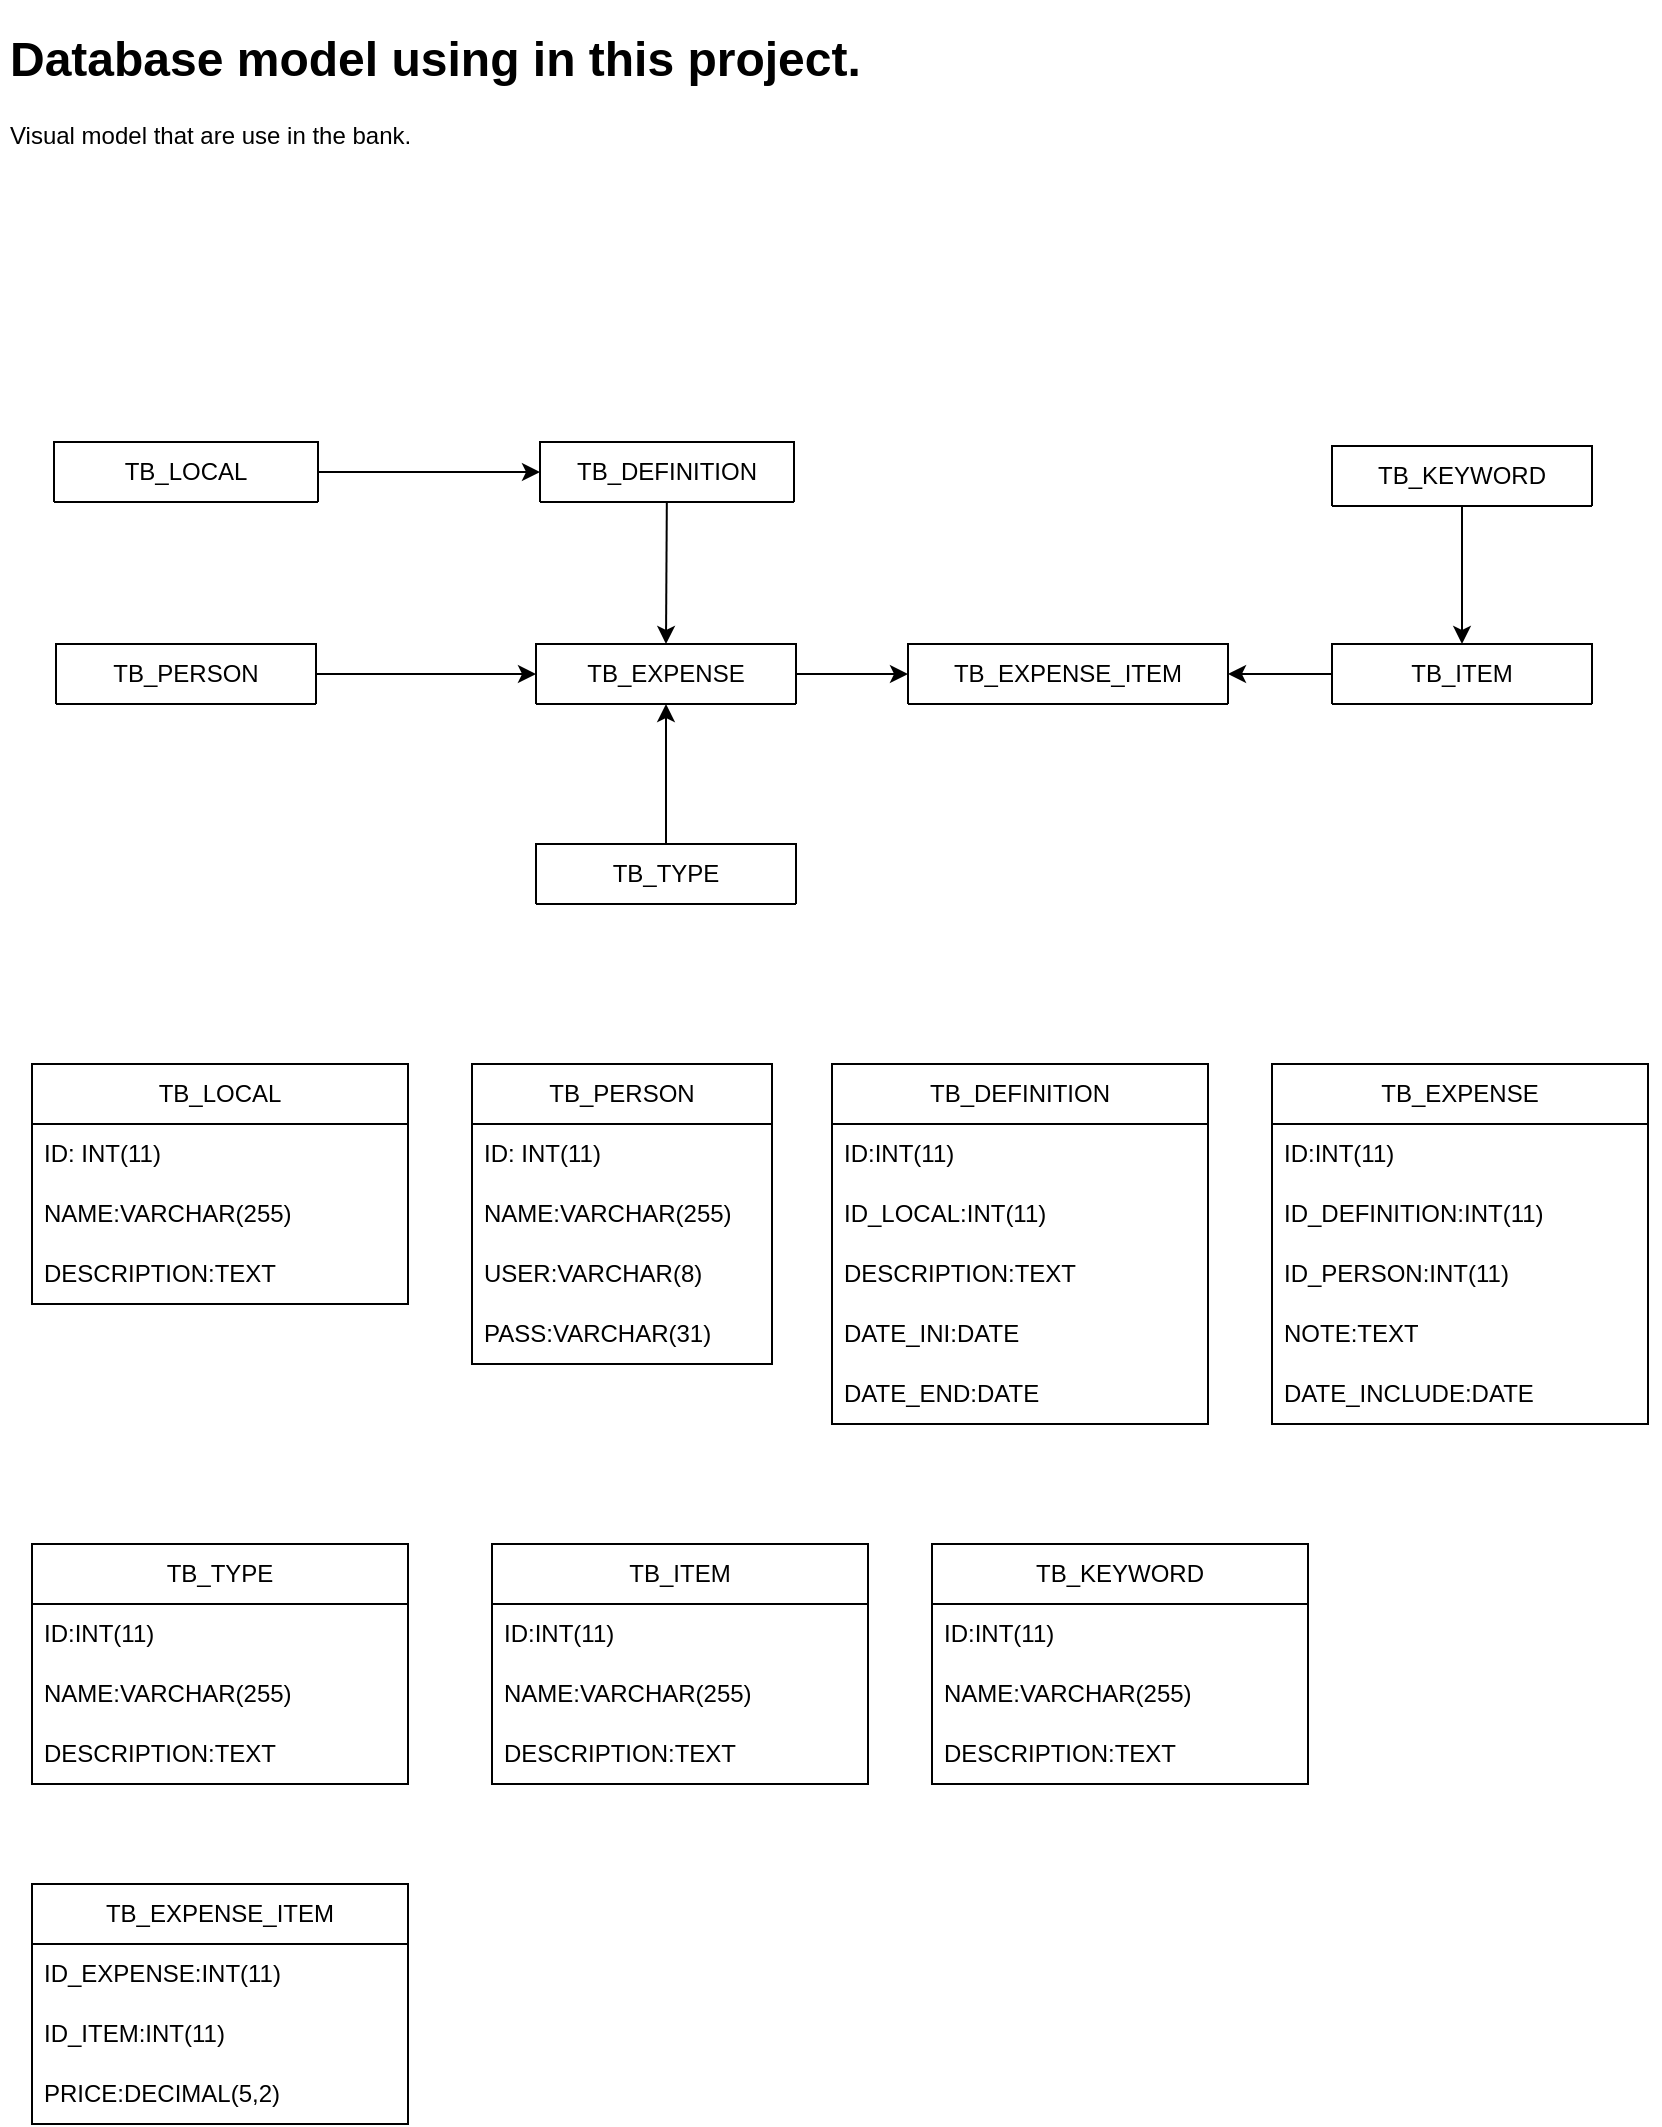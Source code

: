 <mxfile>
    <diagram name="Page-1" id="-mdfCCarGfJarrACI-WE">
        <mxGraphModel dx="1072" dy="456" grid="1" gridSize="10" guides="1" tooltips="1" connect="1" arrows="1" fold="1" page="1" pageScale="1" pageWidth="850" pageHeight="1100" math="0" shadow="0">
            <root>
                <mxCell id="0"/>
                <mxCell id="1" parent="0"/>
                <mxCell id="212D3otzy2RmVLP-Crpa-23" style="edgeStyle=orthogonalEdgeStyle;rounded=0;orthogonalLoop=1;jettySize=auto;html=1;" parent="1" source="212D3otzy2RmVLP-Crpa-1" target="212D3otzy2RmVLP-Crpa-17" edge="1">
                    <mxGeometry relative="1" as="geometry"/>
                </mxCell>
                <mxCell id="212D3otzy2RmVLP-Crpa-1" value="TB_PERSON" style="swimlane;fontStyle=0;childLayout=stackLayout;horizontal=1;startSize=30;horizontalStack=0;resizeParent=1;resizeParentMax=0;resizeLast=0;collapsible=1;marginBottom=0;whiteSpace=wrap;html=1;" parent="1" vertex="1" collapsed="1">
                    <mxGeometry x="38" y="322" width="130" height="30" as="geometry">
                        <mxRectangle x="40" y="240" width="140" height="60" as="alternateBounds"/>
                    </mxGeometry>
                </mxCell>
                <mxCell id="212D3otzy2RmVLP-Crpa-48" style="edgeStyle=orthogonalEdgeStyle;rounded=0;orthogonalLoop=1;jettySize=auto;html=1;" parent="1" source="212D3otzy2RmVLP-Crpa-7" target="212D3otzy2RmVLP-Crpa-46" edge="1">
                    <mxGeometry relative="1" as="geometry"/>
                </mxCell>
                <mxCell id="212D3otzy2RmVLP-Crpa-7" value="TB_ITEM" style="swimlane;fontStyle=0;childLayout=stackLayout;horizontal=1;startSize=30;horizontalStack=0;resizeParent=1;resizeParentMax=0;resizeLast=0;collapsible=1;marginBottom=0;whiteSpace=wrap;html=1;" parent="1" vertex="1" collapsed="1">
                    <mxGeometry x="676" y="322" width="130" height="30" as="geometry">
                        <mxRectangle x="510" y="240" width="140" height="60" as="alternateBounds"/>
                    </mxGeometry>
                </mxCell>
                <mxCell id="78" style="edgeStyle=none;html=1;" parent="1" source="212D3otzy2RmVLP-Crpa-12" target="212D3otzy2RmVLP-Crpa-17" edge="1">
                    <mxGeometry relative="1" as="geometry"/>
                </mxCell>
                <mxCell id="212D3otzy2RmVLP-Crpa-12" value="TB_TYPE" style="swimlane;fontStyle=0;childLayout=stackLayout;horizontal=1;startSize=30;horizontalStack=0;resizeParent=1;resizeParentMax=0;resizeLast=0;collapsible=1;marginBottom=0;whiteSpace=wrap;html=1;" parent="1" vertex="1" collapsed="1">
                    <mxGeometry x="278" y="422" width="130" height="30" as="geometry">
                        <mxRectangle x="280" y="90" width="140" height="60" as="alternateBounds"/>
                    </mxGeometry>
                </mxCell>
                <mxCell id="212D3otzy2RmVLP-Crpa-47" style="edgeStyle=orthogonalEdgeStyle;rounded=0;orthogonalLoop=1;jettySize=auto;html=1;" parent="1" source="212D3otzy2RmVLP-Crpa-17" target="212D3otzy2RmVLP-Crpa-46" edge="1">
                    <mxGeometry relative="1" as="geometry"/>
                </mxCell>
                <mxCell id="212D3otzy2RmVLP-Crpa-17" value="TB_EXPENSE" style="swimlane;fontStyle=0;childLayout=stackLayout;horizontal=1;startSize=30;horizontalStack=0;resizeParent=1;resizeParentMax=0;resizeLast=0;collapsible=1;marginBottom=0;whiteSpace=wrap;html=1;" parent="1" vertex="1" collapsed="1">
                    <mxGeometry x="278" y="322" width="130" height="30" as="geometry">
                        <mxRectangle x="280" y="240" width="140" height="60" as="alternateBounds"/>
                    </mxGeometry>
                </mxCell>
                <mxCell id="212D3otzy2RmVLP-Crpa-22" style="edgeStyle=orthogonalEdgeStyle;rounded=0;orthogonalLoop=1;jettySize=auto;html=1;exitX=0.5;exitY=1;exitDx=0;exitDy=0;" parent="1" source="212D3otzy2RmVLP-Crpa-17" target="212D3otzy2RmVLP-Crpa-17" edge="1">
                    <mxGeometry relative="1" as="geometry"/>
                </mxCell>
                <mxCell id="212D3otzy2RmVLP-Crpa-30" style="edgeStyle=orthogonalEdgeStyle;rounded=0;orthogonalLoop=1;jettySize=auto;html=1;" parent="1" source="212D3otzy2RmVLP-Crpa-29" target="212D3otzy2RmVLP-Crpa-7" edge="1">
                    <mxGeometry relative="1" as="geometry"/>
                </mxCell>
                <mxCell id="212D3otzy2RmVLP-Crpa-29" value="TB_KEYWORD" style="swimlane;fontStyle=0;childLayout=stackLayout;horizontal=1;startSize=30;horizontalStack=0;resizeParent=1;resizeParentMax=0;resizeLast=0;collapsible=1;marginBottom=0;whiteSpace=wrap;html=1;" parent="1" vertex="1" collapsed="1">
                    <mxGeometry x="676" y="223" width="130" height="30" as="geometry">
                        <mxRectangle x="510" y="240" width="140" height="60" as="alternateBounds"/>
                    </mxGeometry>
                </mxCell>
                <mxCell id="49" value="" style="edgeStyle=none;html=1;" parent="1" source="212D3otzy2RmVLP-Crpa-33" target="45" edge="1">
                    <mxGeometry relative="1" as="geometry"/>
                </mxCell>
                <mxCell id="212D3otzy2RmVLP-Crpa-33" value="TB_LOCAL" style="swimlane;fontStyle=0;childLayout=stackLayout;horizontal=1;startSize=30;horizontalStack=0;resizeParent=1;resizeParentMax=0;resizeLast=0;collapsible=1;marginBottom=0;whiteSpace=wrap;html=1;" parent="1" vertex="1" collapsed="1">
                    <mxGeometry x="37" y="221" width="132" height="30" as="geometry">
                        <mxRectangle x="-30" y="50" width="140" height="120" as="alternateBounds"/>
                    </mxGeometry>
                </mxCell>
                <mxCell id="212D3otzy2RmVLP-Crpa-34" value="Item 1" style="text;strokeColor=none;fillColor=none;align=left;verticalAlign=middle;spacingLeft=4;spacingRight=4;overflow=hidden;points=[[0,0.5],[1,0.5]];portConstraint=eastwest;rotatable=0;whiteSpace=wrap;html=1;" parent="212D3otzy2RmVLP-Crpa-33" vertex="1">
                    <mxGeometry y="30" width="140" height="30" as="geometry"/>
                </mxCell>
                <mxCell id="212D3otzy2RmVLP-Crpa-35" value="Item 2" style="text;strokeColor=none;fillColor=none;align=left;verticalAlign=middle;spacingLeft=4;spacingRight=4;overflow=hidden;points=[[0,0.5],[1,0.5]];portConstraint=eastwest;rotatable=0;whiteSpace=wrap;html=1;" parent="212D3otzy2RmVLP-Crpa-33" vertex="1">
                    <mxGeometry y="60" width="140" height="30" as="geometry"/>
                </mxCell>
                <mxCell id="212D3otzy2RmVLP-Crpa-36" value="Item 3" style="text;strokeColor=none;fillColor=none;align=left;verticalAlign=middle;spacingLeft=4;spacingRight=4;overflow=hidden;points=[[0,0.5],[1,0.5]];portConstraint=eastwest;rotatable=0;whiteSpace=wrap;html=1;" parent="212D3otzy2RmVLP-Crpa-33" vertex="1">
                    <mxGeometry y="90" width="140" height="30" as="geometry"/>
                </mxCell>
                <mxCell id="212D3otzy2RmVLP-Crpa-46" value="TB_EXPENSE_ITEM" style="swimlane;fontStyle=0;childLayout=stackLayout;horizontal=1;startSize=30;horizontalStack=0;resizeParent=1;resizeParentMax=0;resizeLast=0;collapsible=1;marginBottom=0;whiteSpace=wrap;html=1;" parent="1" vertex="1" collapsed="1">
                    <mxGeometry x="464" y="322" width="160" height="30" as="geometry">
                        <mxRectangle x="510" y="240" width="140" height="60" as="alternateBounds"/>
                    </mxGeometry>
                </mxCell>
                <mxCell id="34" value="TB_LOCAL" style="swimlane;fontStyle=0;childLayout=stackLayout;horizontal=1;startSize=30;horizontalStack=0;resizeParent=1;resizeParentMax=0;resizeLast=0;collapsible=1;marginBottom=0;whiteSpace=wrap;html=1;" parent="1" vertex="1">
                    <mxGeometry x="26" y="532" width="188" height="120" as="geometry"/>
                </mxCell>
                <mxCell id="35" value="ID: INT(11)" style="text;strokeColor=none;fillColor=none;align=left;verticalAlign=middle;spacingLeft=4;spacingRight=4;overflow=hidden;points=[[0,0.5],[1,0.5]];portConstraint=eastwest;rotatable=0;whiteSpace=wrap;html=1;" parent="34" vertex="1">
                    <mxGeometry y="30" width="188" height="30" as="geometry"/>
                </mxCell>
                <mxCell id="36" value="NAME:VARCHAR(255)" style="text;strokeColor=none;fillColor=none;align=left;verticalAlign=middle;spacingLeft=4;spacingRight=4;overflow=hidden;points=[[0,0.5],[1,0.5]];portConstraint=eastwest;rotatable=0;whiteSpace=wrap;html=1;" parent="34" vertex="1">
                    <mxGeometry y="60" width="188" height="30" as="geometry"/>
                </mxCell>
                <mxCell id="37" value="DESCRIPTION:TEXT" style="text;strokeColor=none;fillColor=none;align=left;verticalAlign=middle;spacingLeft=4;spacingRight=4;overflow=hidden;points=[[0,0.5],[1,0.5]];portConstraint=eastwest;rotatable=0;whiteSpace=wrap;html=1;" parent="34" vertex="1">
                    <mxGeometry y="90" width="188" height="30" as="geometry"/>
                </mxCell>
                <mxCell id="50" style="edgeStyle=none;html=1;entryX=0.5;entryY=0;entryDx=0;entryDy=0;" parent="1" source="45" target="212D3otzy2RmVLP-Crpa-17" edge="1">
                    <mxGeometry relative="1" as="geometry"/>
                </mxCell>
                <mxCell id="45" value="TB_DEFINITION" style="swimlane;fontStyle=0;childLayout=stackLayout;horizontal=1;startSize=30;horizontalStack=0;resizeParent=1;resizeParentMax=0;resizeLast=0;collapsible=1;marginBottom=0;whiteSpace=wrap;html=1;" parent="1" vertex="1" collapsed="1">
                    <mxGeometry x="280" y="221" width="127" height="30" as="geometry">
                        <mxRectangle x="-30" y="50" width="140" height="120" as="alternateBounds"/>
                    </mxGeometry>
                </mxCell>
                <mxCell id="46" value="Item 1" style="text;strokeColor=none;fillColor=none;align=left;verticalAlign=middle;spacingLeft=4;spacingRight=4;overflow=hidden;points=[[0,0.5],[1,0.5]];portConstraint=eastwest;rotatable=0;whiteSpace=wrap;html=1;" parent="45" vertex="1">
                    <mxGeometry y="30" width="140" height="30" as="geometry"/>
                </mxCell>
                <mxCell id="47" value="Item 2" style="text;strokeColor=none;fillColor=none;align=left;verticalAlign=middle;spacingLeft=4;spacingRight=4;overflow=hidden;points=[[0,0.5],[1,0.5]];portConstraint=eastwest;rotatable=0;whiteSpace=wrap;html=1;" parent="45" vertex="1">
                    <mxGeometry y="60" width="140" height="30" as="geometry"/>
                </mxCell>
                <mxCell id="48" value="Item 3" style="text;strokeColor=none;fillColor=none;align=left;verticalAlign=middle;spacingLeft=4;spacingRight=4;overflow=hidden;points=[[0,0.5],[1,0.5]];portConstraint=eastwest;rotatable=0;whiteSpace=wrap;html=1;" parent="45" vertex="1">
                    <mxGeometry y="90" width="140" height="30" as="geometry"/>
                </mxCell>
                <mxCell id="55" value="TB_PERSON" style="swimlane;fontStyle=0;childLayout=stackLayout;horizontal=1;startSize=30;horizontalStack=0;resizeParent=1;resizeParentMax=0;resizeLast=0;collapsible=1;marginBottom=0;whiteSpace=wrap;html=1;" parent="1" vertex="1">
                    <mxGeometry x="246" y="532" width="150" height="150" as="geometry"/>
                </mxCell>
                <mxCell id="56" value="ID: INT(11)" style="text;strokeColor=none;fillColor=none;align=left;verticalAlign=middle;spacingLeft=4;spacingRight=4;overflow=hidden;points=[[0,0.5],[1,0.5]];portConstraint=eastwest;rotatable=0;whiteSpace=wrap;html=1;" parent="55" vertex="1">
                    <mxGeometry y="30" width="150" height="30" as="geometry"/>
                </mxCell>
                <mxCell id="57" value="NAME:VARCHAR(255)" style="text;strokeColor=none;fillColor=none;align=left;verticalAlign=middle;spacingLeft=4;spacingRight=4;overflow=hidden;points=[[0,0.5],[1,0.5]];portConstraint=eastwest;rotatable=0;whiteSpace=wrap;html=1;" parent="55" vertex="1">
                    <mxGeometry y="60" width="150" height="30" as="geometry"/>
                </mxCell>
                <mxCell id="59" value="USER:VARCHAR(8)" style="text;strokeColor=none;fillColor=none;align=left;verticalAlign=middle;spacingLeft=4;spacingRight=4;overflow=hidden;points=[[0,0.5],[1,0.5]];portConstraint=eastwest;rotatable=0;whiteSpace=wrap;html=1;" parent="55" vertex="1">
                    <mxGeometry y="90" width="150" height="30" as="geometry"/>
                </mxCell>
                <mxCell id="58" value="PASS:VARCHAR(31)" style="text;strokeColor=none;fillColor=none;align=left;verticalAlign=middle;spacingLeft=4;spacingRight=4;overflow=hidden;points=[[0,0.5],[1,0.5]];portConstraint=eastwest;rotatable=0;whiteSpace=wrap;html=1;" parent="55" vertex="1">
                    <mxGeometry y="120" width="150" height="30" as="geometry"/>
                </mxCell>
                <mxCell id="60" value="TB_DEFINITION" style="swimlane;fontStyle=0;childLayout=stackLayout;horizontal=1;startSize=30;horizontalStack=0;resizeParent=1;resizeParentMax=0;resizeLast=0;collapsible=1;marginBottom=0;whiteSpace=wrap;html=1;" parent="1" vertex="1">
                    <mxGeometry x="426" y="532" width="188" height="180" as="geometry"/>
                </mxCell>
                <mxCell id="61" value="ID:INT(11)" style="text;strokeColor=none;fillColor=none;align=left;verticalAlign=middle;spacingLeft=4;spacingRight=4;overflow=hidden;points=[[0,0.5],[1,0.5]];portConstraint=eastwest;rotatable=0;whiteSpace=wrap;html=1;" parent="60" vertex="1">
                    <mxGeometry y="30" width="188" height="30" as="geometry"/>
                </mxCell>
                <mxCell id="70" value="ID_LOCAL:INT(11)" style="text;strokeColor=none;fillColor=none;align=left;verticalAlign=middle;spacingLeft=4;spacingRight=4;overflow=hidden;points=[[0,0.5],[1,0.5]];portConstraint=eastwest;rotatable=0;whiteSpace=wrap;html=1;" parent="60" vertex="1">
                    <mxGeometry y="60" width="188" height="30" as="geometry"/>
                </mxCell>
                <mxCell id="62" value="DESCRIPTION:TEXT" style="text;strokeColor=none;fillColor=none;align=left;verticalAlign=middle;spacingLeft=4;spacingRight=4;overflow=hidden;points=[[0,0.5],[1,0.5]];portConstraint=eastwest;rotatable=0;whiteSpace=wrap;html=1;" parent="60" vertex="1">
                    <mxGeometry y="90" width="188" height="30" as="geometry"/>
                </mxCell>
                <mxCell id="63" value="DATE_INI:DATE" style="text;strokeColor=none;fillColor=none;align=left;verticalAlign=middle;spacingLeft=4;spacingRight=4;overflow=hidden;points=[[0,0.5],[1,0.5]];portConstraint=eastwest;rotatable=0;whiteSpace=wrap;html=1;" parent="60" vertex="1">
                    <mxGeometry y="120" width="188" height="30" as="geometry"/>
                </mxCell>
                <mxCell id="64" value="DATE_END:DATE" style="text;strokeColor=none;fillColor=none;align=left;verticalAlign=middle;spacingLeft=4;spacingRight=4;overflow=hidden;points=[[0,0.5],[1,0.5]];portConstraint=eastwest;rotatable=0;whiteSpace=wrap;html=1;" parent="60" vertex="1">
                    <mxGeometry y="150" width="188" height="30" as="geometry"/>
                </mxCell>
                <mxCell id="65" value="TB_EXPENSE" style="swimlane;fontStyle=0;childLayout=stackLayout;horizontal=1;startSize=30;horizontalStack=0;resizeParent=1;resizeParentMax=0;resizeLast=0;collapsible=1;marginBottom=0;whiteSpace=wrap;html=1;" parent="1" vertex="1">
                    <mxGeometry x="646" y="532" width="188" height="180" as="geometry"/>
                </mxCell>
                <mxCell id="93" value="ID:INT(11)" style="text;strokeColor=none;fillColor=none;align=left;verticalAlign=middle;spacingLeft=4;spacingRight=4;overflow=hidden;points=[[0,0.5],[1,0.5]];portConstraint=eastwest;rotatable=0;whiteSpace=wrap;html=1;" vertex="1" parent="65">
                    <mxGeometry y="30" width="188" height="30" as="geometry"/>
                </mxCell>
                <mxCell id="66" value="ID_DEFINITION:INT(11)" style="text;strokeColor=none;fillColor=none;align=left;verticalAlign=middle;spacingLeft=4;spacingRight=4;overflow=hidden;points=[[0,0.5],[1,0.5]];portConstraint=eastwest;rotatable=0;whiteSpace=wrap;html=1;" parent="65" vertex="1">
                    <mxGeometry y="60" width="188" height="30" as="geometry"/>
                </mxCell>
                <mxCell id="67" value="ID_PERSON:INT(11)" style="text;strokeColor=none;fillColor=none;align=left;verticalAlign=middle;spacingLeft=4;spacingRight=4;overflow=hidden;points=[[0,0.5],[1,0.5]];portConstraint=eastwest;rotatable=0;whiteSpace=wrap;html=1;" parent="65" vertex="1">
                    <mxGeometry y="90" width="188" height="30" as="geometry"/>
                </mxCell>
                <mxCell id="91" value="NOTE:TEXT" style="text;strokeColor=none;fillColor=none;align=left;verticalAlign=middle;spacingLeft=4;spacingRight=4;overflow=hidden;points=[[0,0.5],[1,0.5]];portConstraint=eastwest;rotatable=0;whiteSpace=wrap;html=1;" parent="65" vertex="1">
                    <mxGeometry y="120" width="188" height="30" as="geometry"/>
                </mxCell>
                <mxCell id="68" value="DATE_INCLUDE:DATE" style="text;strokeColor=none;fillColor=none;align=left;verticalAlign=middle;spacingLeft=4;spacingRight=4;overflow=hidden;points=[[0,0.5],[1,0.5]];portConstraint=eastwest;rotatable=0;whiteSpace=wrap;html=1;" parent="65" vertex="1">
                    <mxGeometry y="150" width="188" height="30" as="geometry"/>
                </mxCell>
                <mxCell id="71" value="TB_TYPE" style="swimlane;fontStyle=0;childLayout=stackLayout;horizontal=1;startSize=30;horizontalStack=0;resizeParent=1;resizeParentMax=0;resizeLast=0;collapsible=1;marginBottom=0;whiteSpace=wrap;html=1;" parent="1" vertex="1">
                    <mxGeometry x="26" y="772" width="188" height="120" as="geometry"/>
                </mxCell>
                <mxCell id="76" value="ID:INT(11)" style="text;strokeColor=none;fillColor=none;align=left;verticalAlign=middle;spacingLeft=4;spacingRight=4;overflow=hidden;points=[[0,0.5],[1,0.5]];portConstraint=eastwest;rotatable=0;whiteSpace=wrap;html=1;" parent="71" vertex="1">
                    <mxGeometry y="30" width="188" height="30" as="geometry"/>
                </mxCell>
                <mxCell id="77" value="NAME:VARCHAR(255)" style="text;strokeColor=none;fillColor=none;align=left;verticalAlign=middle;spacingLeft=4;spacingRight=4;overflow=hidden;points=[[0,0.5],[1,0.5]];portConstraint=eastwest;rotatable=0;whiteSpace=wrap;html=1;" parent="71" vertex="1">
                    <mxGeometry y="60" width="188" height="30" as="geometry"/>
                </mxCell>
                <mxCell id="73" value="DESCRIPTION:TEXT" style="text;strokeColor=none;fillColor=none;align=left;verticalAlign=middle;spacingLeft=4;spacingRight=4;overflow=hidden;points=[[0,0.5],[1,0.5]];portConstraint=eastwest;rotatable=0;whiteSpace=wrap;html=1;" parent="71" vertex="1">
                    <mxGeometry y="90" width="188" height="30" as="geometry"/>
                </mxCell>
                <mxCell id="79" value="TB_ITEM" style="swimlane;fontStyle=0;childLayout=stackLayout;horizontal=1;startSize=30;horizontalStack=0;resizeParent=1;resizeParentMax=0;resizeLast=0;collapsible=1;marginBottom=0;whiteSpace=wrap;html=1;" parent="1" vertex="1">
                    <mxGeometry x="256" y="772" width="188" height="120" as="geometry"/>
                </mxCell>
                <mxCell id="80" value="ID:INT(11)" style="text;strokeColor=none;fillColor=none;align=left;verticalAlign=middle;spacingLeft=4;spacingRight=4;overflow=hidden;points=[[0,0.5],[1,0.5]];portConstraint=eastwest;rotatable=0;whiteSpace=wrap;html=1;" parent="79" vertex="1">
                    <mxGeometry y="30" width="188" height="30" as="geometry"/>
                </mxCell>
                <mxCell id="81" value="NAME:VARCHAR(255)" style="text;strokeColor=none;fillColor=none;align=left;verticalAlign=middle;spacingLeft=4;spacingRight=4;overflow=hidden;points=[[0,0.5],[1,0.5]];portConstraint=eastwest;rotatable=0;whiteSpace=wrap;html=1;" parent="79" vertex="1">
                    <mxGeometry y="60" width="188" height="30" as="geometry"/>
                </mxCell>
                <mxCell id="82" value="DESCRIPTION:TEXT" style="text;strokeColor=none;fillColor=none;align=left;verticalAlign=middle;spacingLeft=4;spacingRight=4;overflow=hidden;points=[[0,0.5],[1,0.5]];portConstraint=eastwest;rotatable=0;whiteSpace=wrap;html=1;" parent="79" vertex="1">
                    <mxGeometry y="90" width="188" height="30" as="geometry"/>
                </mxCell>
                <mxCell id="83" value="TB_KEYWORD" style="swimlane;fontStyle=0;childLayout=stackLayout;horizontal=1;startSize=30;horizontalStack=0;resizeParent=1;resizeParentMax=0;resizeLast=0;collapsible=1;marginBottom=0;whiteSpace=wrap;html=1;" parent="1" vertex="1">
                    <mxGeometry x="476" y="772" width="188" height="120" as="geometry"/>
                </mxCell>
                <mxCell id="84" value="ID:INT(11)" style="text;strokeColor=none;fillColor=none;align=left;verticalAlign=middle;spacingLeft=4;spacingRight=4;overflow=hidden;points=[[0,0.5],[1,0.5]];portConstraint=eastwest;rotatable=0;whiteSpace=wrap;html=1;" parent="83" vertex="1">
                    <mxGeometry y="30" width="188" height="30" as="geometry"/>
                </mxCell>
                <mxCell id="85" value="NAME:VARCHAR(255)" style="text;strokeColor=none;fillColor=none;align=left;verticalAlign=middle;spacingLeft=4;spacingRight=4;overflow=hidden;points=[[0,0.5],[1,0.5]];portConstraint=eastwest;rotatable=0;whiteSpace=wrap;html=1;" parent="83" vertex="1">
                    <mxGeometry y="60" width="188" height="30" as="geometry"/>
                </mxCell>
                <mxCell id="86" value="DESCRIPTION:TEXT" style="text;strokeColor=none;fillColor=none;align=left;verticalAlign=middle;spacingLeft=4;spacingRight=4;overflow=hidden;points=[[0,0.5],[1,0.5]];portConstraint=eastwest;rotatable=0;whiteSpace=wrap;html=1;" parent="83" vertex="1">
                    <mxGeometry y="90" width="188" height="30" as="geometry"/>
                </mxCell>
                <mxCell id="87" value="TB_EXPENSE_ITEM" style="swimlane;fontStyle=0;childLayout=stackLayout;horizontal=1;startSize=30;horizontalStack=0;resizeParent=1;resizeParentMax=0;resizeLast=0;collapsible=1;marginBottom=0;whiteSpace=wrap;html=1;" parent="1" vertex="1">
                    <mxGeometry x="26" y="942" width="188" height="120" as="geometry"/>
                </mxCell>
                <mxCell id="94" value="ID_EXPENSE:INT(11)" style="text;strokeColor=none;fillColor=none;align=left;verticalAlign=middle;spacingLeft=4;spacingRight=4;overflow=hidden;points=[[0,0.5],[1,0.5]];portConstraint=eastwest;rotatable=0;whiteSpace=wrap;html=1;" vertex="1" parent="87">
                    <mxGeometry y="30" width="188" height="30" as="geometry"/>
                </mxCell>
                <mxCell id="89" value="ID_ITEM:INT(11)" style="text;strokeColor=none;fillColor=none;align=left;verticalAlign=middle;spacingLeft=4;spacingRight=4;overflow=hidden;points=[[0,0.5],[1,0.5]];portConstraint=eastwest;rotatable=0;whiteSpace=wrap;html=1;" parent="87" vertex="1">
                    <mxGeometry y="60" width="188" height="30" as="geometry"/>
                </mxCell>
                <mxCell id="90" value="PRICE:DECIMAL(5,2)" style="text;strokeColor=none;fillColor=none;align=left;verticalAlign=middle;spacingLeft=4;spacingRight=4;overflow=hidden;points=[[0,0.5],[1,0.5]];portConstraint=eastwest;rotatable=0;whiteSpace=wrap;html=1;" parent="87" vertex="1">
                    <mxGeometry y="90" width="188" height="30" as="geometry"/>
                </mxCell>
                <mxCell id="92" value="&lt;h1&gt;Database model using in this project.&lt;/h1&gt;&lt;p&gt;Visual model that are use in the bank.&lt;/p&gt;" style="text;html=1;strokeColor=none;fillColor=none;spacing=5;spacingTop=-20;whiteSpace=wrap;overflow=hidden;rounded=0;" parent="1" vertex="1">
                    <mxGeometry x="10" y="10" width="830" height="180" as="geometry"/>
                </mxCell>
            </root>
        </mxGraphModel>
    </diagram>
</mxfile>